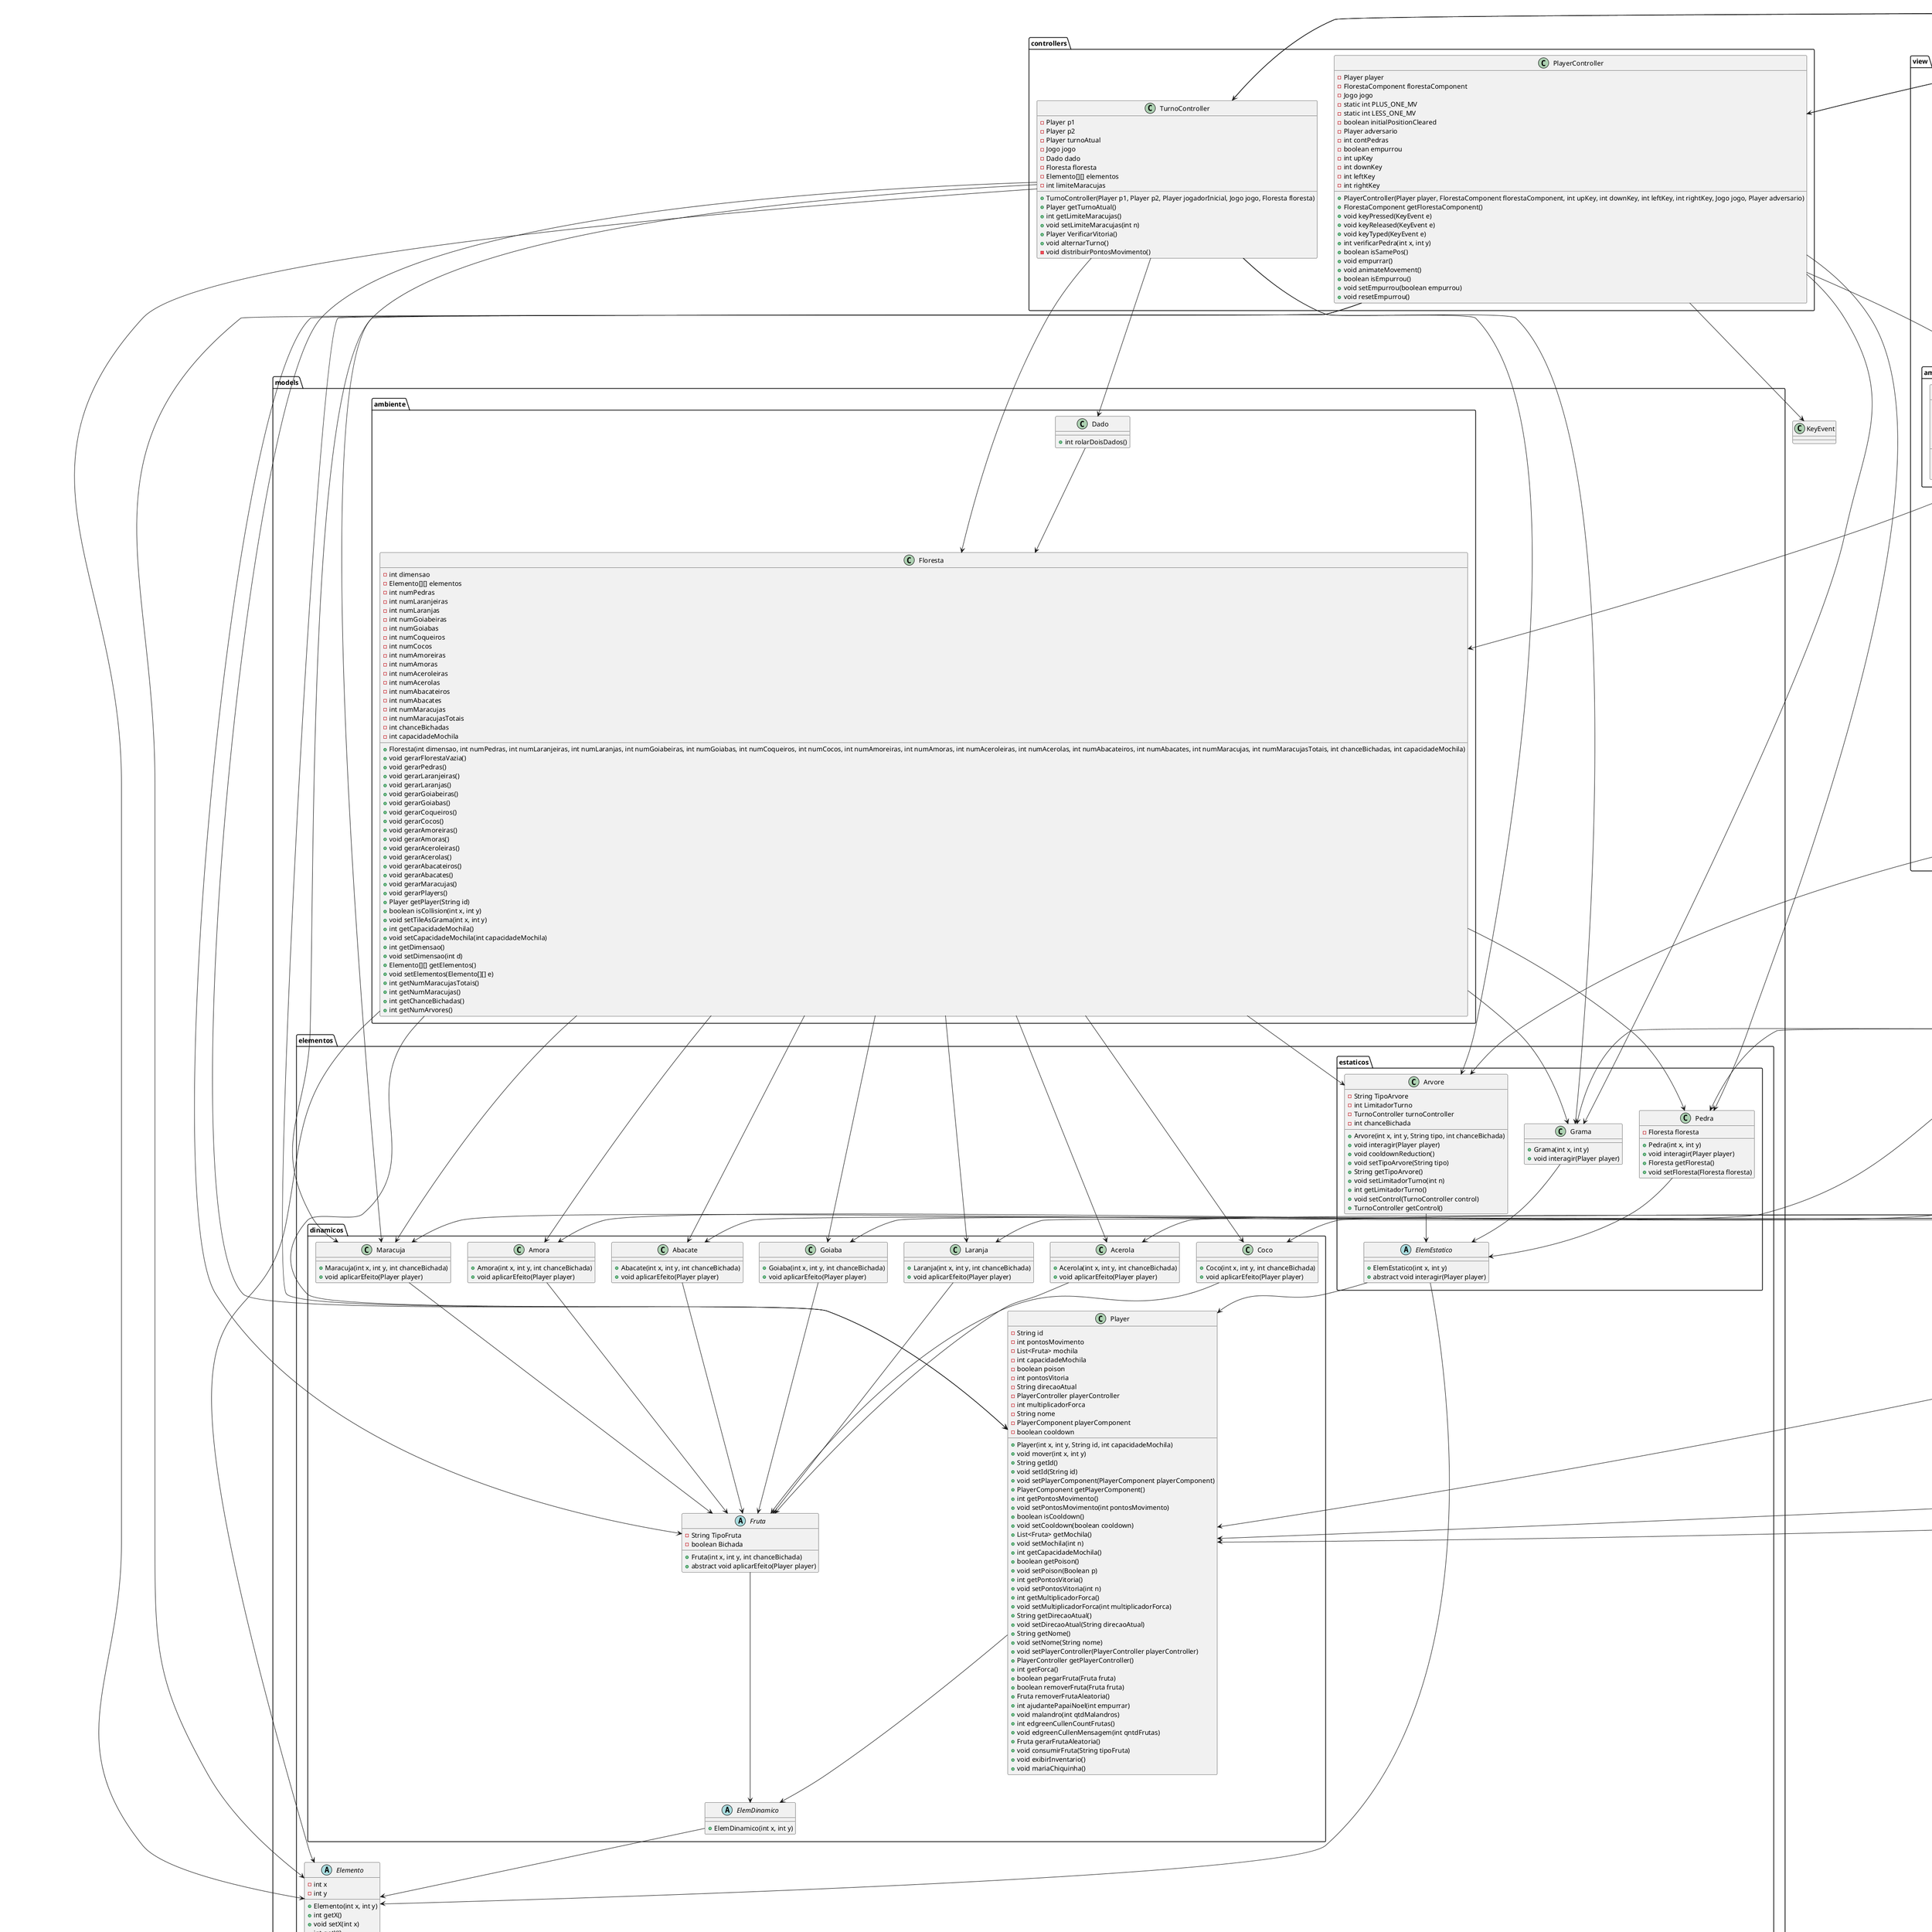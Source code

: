 @startuml Cata_Frutas

package controllers {
    class PlayerController {
        -Player player
        -FlorestaComponent florestaComponent
        -Jogo jogo
        -static int PLUS_ONE_MV
        -static int LESS_ONE_MV
        -boolean initialPositionCleared
        -Player adversario
        -int contPedras
        -boolean empurrou
        -int upKey
        -int downKey
        -int leftKey
        -int rightKey
        +PlayerController(Player player, FlorestaComponent florestaComponent, int upKey, int downKey, int leftKey, int rightKey, Jogo jogo, Player adversario)
        +FlorestaComponent getFlorestaComponent()
        +void keyPressed(KeyEvent e)
        +void keyReleased(KeyEvent e)
        +void keyTyped(KeyEvent e)
        +int verificarPedra(int x, int y)
        +boolean isSamePos()
        +void empurrar()
        +void animateMovement()
        +boolean isEmpurrou()
        +void setEmpurrou(boolean empurrou)
        +void resetEmpurrou()
    }

    class TurnoController {
        -Player p1
        -Player p2
        -Player turnoAtual
        -Jogo jogo
        -Dado dado
        -Floresta floresta
        -Elemento[][] elementos
        -int limiteMaracujas
        +TurnoController(Player p1, Player p2, Player jogadorInicial, Jogo jogo, Floresta floresta)
        +Player getTurnoAtual()
        +int getLimiteMaracujas()
        +void setLimiteMaracujas(int n)
        +Player VerificarVitoria()
        +void alternarTurno()
        -void distribuirPontosMovimento()
    }
}

package view.elementos.dinamico {
    class MaracujaComponent {
        -Maracuja maracuja
        -Image imagemMaracuja
        +MaracujaComponent(Maracuja m)
        +void desenhar(Graphics g, int x, int y, int cellSize)
        +Maracuja getMaracuja()
        +void setMaracuja(Maracuja m)
        +Image getImageMaracuja()
        +void setImagemMaracuja(Image imgM)
    }

    class LaranjaComponent {
        -Laranja laranja
        -Image imagemLaranja
        +LaranjaComponent(Laranja l)
        +void desenhar(Graphics g, int x, int y, int cellSize)
        +Laranja getLaranja()
        +void setLaranja(Laranja l)
        +Image getImageLaranja()
        +void setImagemLaranja(Image imgL)
    }

    class AcerolaComponent {
        -Acerola acerola
        -Image imagemAcerola
        +AcerolaComponent(Acerola l)
        +void desenhar(Graphics g, int x, int y, int cellSize)
        +Acerola getAcerola()
        +void setAcerola(Acerola a)
        +Image getImageAcerola()
        +void setImagemAcerola(Image imgL)
    }

    class AbacateComponent {
        -Abacate abacate
        -Image imagemAbacate
        +AbacateComponent(Abacate a)
        +void desenhar(Graphics g, int x, int y, int cellSize)
        +Abacate getAbacate()
        +void setAbacate(Abacate abacate)
        +Image getImageAbacate()
        +void setImagemAbacate(Image imagemAbacate)
    }

    class PlayerComponent {
        -Player player
        -Image imagemPlayer
        -int animationIndex
        +PlayerComponent(Player p)
        +int getImageByPlayer()
        +Image getImagemPlayer()
        +void desenhar(Graphics g, int x, int y, int cellSize)
        +void updateAnimation()
        +Player getPlayer()
        +void setPlayer(Player player)
    }

    class GoiabaComponent {
        -Goiaba Goiaba
        -Image imagemGoiaba
        +GoiabaComponent(Goiaba c)
        +void desenhar(Graphics g, int x, int y, int cellSize)
        +Goiaba getGoiaba()
        +void setGoiaba(Goiaba Goiaba)
        +Image getImageGoiaba()
        +void setImagemGoiaba(Image imagemGoiaba)
    }

    class AmoraComponent {
        -Amora Amora
        -Image imagemAmora
        +AmoraComponent(Amora l)
        +void desenhar(Graphics g, int x, int y, int cellSize)
        +Amora getAmora()
        +void setAmora(Amora l)
        +Image getImageAmora()
        +void setImagemAmora(Image imgL)
    }

    class CocoComponent {
        -Coco coco
        -Image imagemCoco
        +CocoComponent(Coco c)
        +void desenhar(Graphics g, int x, int y, int cellSize)
        +Coco getCoco()
        +void setCoco(Coco coco)
        +Image getImageCoco()
        +void setImagemCoco(Image imagemCoco)
    }
}

package view.ambiente {
    class FlorestaComponent {
        -Floresta floresta
        -PlayerComponent p1Component
        -PlayerComponent p2Component
        -Image background
        -static final int CELL_SIZE
        +FlorestaComponent(Floresta floresta, PlayerComponent p1Component, PlayerComponent p2Component)
        +void paintComponent(Graphics g)
        +Floresta getFloresta()
    }
}

package view.elementos.estatico {
    class ArvoreComponent {
        -Arvore arvore
        -Image imagemArvore
        +ArvoreComponent(Arvore a)
        +void desenhar(Graphics g, int x, int y, int cellSize)
        +Arvore getArvore()
        +void setArvore(Arvore a)
        +Image getImageArvore()
        +void setImagemArvore(Image imagemArvore)
    }

    class PedraComponent {
        -Pedra pedra
        -Image imagemPedra
        +PedraComponent(Pedra p)
        +void desenhar(Graphics g, int x, int y, int cellSize)
        +Pedra getPedra()
        +void setPedra(Pedra pedra)
        +Image getImagePedra()
        +void setImagemPedra(Image imagemPedra)
    }

    class GramaComponent {
        -Grama grama
        -Image imagemGrama
        +GramaComponent(Grama g)
        +void desenhar(Graphics g, int x, int y, int cellSize)
        +Grama getGrama()
        +void setGrama(Grama grama)
    }
}

package view {
    class Jogo {
        -static final int CELL_SIZE
        -static final int WIDTH_OVER
        -static final int HEIGHT_OVER
        -static final int DIMENSAO_MIN
        -static final int DIMENSAO_MAX
        -Player p1
        -Player p2
        -String p1Name
        -String p2Name
        -PlayerController p1Controller
        -PlayerController p2Controller
        -TurnoController turnoController
        -JLabel turnoLabel
        -MapaUtils mapaUtils
        +Jogo(JFrame menuInicial, String p1Name, String p2Name)
        +void atualizarControlador(Player turnoAtual)
        +TurnoController getTurnoController()
        +String getP1Name()
        +String getP2Name()
        +void atualizarTurnoLabel()
        +void infoInterface()
    }

    class Tutorial {
        -JButton buttonVoltar
        -JLabel imgTutorial
        +Tutorial(JFrame menuInicial)
        -void aparencia()
        -void configB(JFrame menuInicial)
    }

    class MenuVitoria {
        -JButton buttonFinalizar
        -JLabel texto
        -JLabel vencedorIcon
        -Player vencedor
        -ImageIcon[] characterImages
        +MenuVitoria(Player vencedor)
        -void configFrame()
        -void configUI()
        -void buttonListeners()
        -ImageIcon getVencedorIcon()
    }

    class MenuInicial {
        -JButton buttonIniciarJogo
        -JButton buttonMenuMapas
        -JButton buttonTutorial
        -JLabel logoLabel
        +MenuInicial()
        -void configFrame()
        -void configUI()
        -void buttonListeners()
    }

    class MenuMapas {
        -JButton[] slots
        -File diretorioMapas
        +MenuMapas(JFrame menuInicial)
        -int qntdMinElementos(int dimensao)
        -int qntdMaxElementos(int dimensao)
        -int qntdMinMaracuja(int dimensao)
        -int qntdMaxMaracuja(int dimensao)
    }

    class CharacterSelectionScreen {
        -JLabel characterImageLabel
        -JLabel nameLabel
        -JLabel originLabel
        -JLabel modiferLabel
        -JTextArea descriptionArea
        -JTextArea modiferArea
        -JButton nextButton
        -JButton prevButton
        -JButton confirmButton
        -String[] characterNames
        -String[] characterOrigins
        -String[] characterNameHab
        -String[] characterDescriptions
        -String[] charactersModifiers
        -ImageIcon[] characterImages
        -int currentCharacterIndex
        +CharacterSelectionScreen(JFrame menuInicial, int pIndex, String p1Name)
        -void updateCharacterInfo()
    }
}

package view.elementos {
    abstract class ElementoComponent {
        +ElementoComponent()
        +abstract void desenhar(Graphics g, int x, int y, int cellSize)
    }

    class ElementoComponentFactory {
        +static ElementoComponent criarComponente(Elemento elemento)
    }
}

package models.ambiente {
    class Floresta {
        -int dimensao
        -Elemento[][] elementos
        -int numPedras
        -int numLaranjeiras
        -int numLaranjas
        -int numGoiabeiras
        -int numGoiabas
        -int numCoqueiros
        -int numCocos
        -int numAmoreiras
        -int numAmoras
        -int numAceroleiras
        -int numAcerolas
        -int numAbacateiros
        -int numAbacates
        -int numMaracujas
        -int numMaracujasTotais
        -int chanceBichadas
        -int capacidadeMochila
        +Floresta(int dimensao, int numPedras, int numLaranjeiras, int numLaranjas, int numGoiabeiras, int numGoiabas, int numCoqueiros, int numCocos, int numAmoreiras, int numAmoras, int numAceroleiras, int numAcerolas, int numAbacateiros, int numAbacates, int numMaracujas, int numMaracujasTotais, int chanceBichadas, int capacidadeMochila)
        +void gerarFlorestaVazia()
        +void gerarPedras()
        +void gerarLaranjeiras()
        +void gerarLaranjas()
        +void gerarGoiabeiras()
        +void gerarGoiabas()
        +void gerarCoqueiros()
        +void gerarCocos()
        +void gerarAmoreiras()
        +void gerarAmoras()
        +void gerarAceroleiras()
        +void gerarAcerolas()
        +void gerarAbacateiros()
        +void gerarAbacates()
        +void gerarMaracujas()
        +void gerarPlayers()
        +Player getPlayer(String id)
        +boolean isCollision(int x, int y)
        +void setTileAsGrama(int x, int y)
        +int getCapacidadeMochila()
        +void setCapacidadeMochila(int capacidadeMochila)
        +int getDimensao()
        +void setDimensao(int d)
        +Elemento[][] getElementos()
        +void setElementos(Elemento[][] e)
        +int getNumMaracujasTotais()
        +int getNumMaracujas()
        +int getChanceBichadas()
        +int getNumArvores()
    }

    class Dado {
        +int rolarDoisDados()
    }
}

package utils {
    class MapaUtils {
        +int lerDimensaoDoMapa(File arquivoMapa)
        +int lerNumPedrasDoMapa(File arquivoMapa)
        +int lerNumLaranjeirasDoMapa(File arquivoMapa)
        +int lerNumLaranjas(File arquivoMapa)
        +int lerNumGoiabeirasDoMapa(File arquivoMapa)
        +int lerNumGoiabasDoMapa(File arquivoMapa)
        +int lerNumCoqueirosDoMapa(File arquivoMapa)
        +int lerNumCocosDoMapa(File arquivoMapa)
        +int lerNumAmoreirasDoMapa(File arquivoMapa)
        +int lerNumAmorasDoMapa(File arquivoMapa)
        +int lerNumAceroleirasDoMapa(File arquivoMapa)
        +int lerNumAcerolasDoMapa(File arquivoMapa)
        +int lerNumAbacateirosDoMapa(File arquivoMapa)
        +int lerNumAbacatesDoMapa(File arquivoMapa)
        +int lerChanceBichadas(File arquivoMapa)
        +int lerNumMaracujas(File arquivoMapa)
        +int lerCapacidadeMochila(File arquivoMapa)
        +int lerNumMaracujasTotais(File arquivoMapa)
    }
}

package models.elementos {
    abstract class Elemento {
        -int x
        -int y
        +Elemento(int x, int y)
        +int getX()
        +void setX(int x)
        +int getY()
        +void setY(int y)
    }
}

package models.elementos.estaticos {
    abstract class ElemEstatico {
        +ElemEstatico(int x, int y)
        +abstract void interagir(Player player)
    }

    class Pedra {
        -Floresta floresta
        +Pedra(int x, int y)
        +void interagir(Player player)
        +Floresta getFloresta()
        +void setFloresta(Floresta floresta)
    }

    class Grama {
        +Grama(int x, int y)
        +void interagir(Player player)
    }

    class Arvore {
        -String TipoArvore
        -int LimitadorTurno
        -TurnoController turnoController
        -int chanceBichada
        +Arvore(int x, int y, String tipo, int chanceBichada)
        +void interagir(Player player)
        +void cooldownReduction()
        +void setTipoArvore(String tipo)
        +String getTipoArvore()
        +void setLimitadorTurno(int n)
        +int getLimitadorTurno()
        +void setControl(TurnoController control)
        +TurnoController getControl()
    }
}

package models.elementos.dinamicos {
    abstract class ElemDinamico {
        +ElemDinamico(int x, int y)
    }

    abstract class Fruta {
        -String TipoFruta
        -boolean Bichada
        +Fruta(int x, int y, int chanceBichada)
        +abstract void aplicarEfeito(Player player)
    }

    class Abacate {
        +Abacate(int x, int y, int chanceBichada)
        +void aplicarEfeito(Player player)
    }

    class Coco {
        +Coco(int x, int y, int chanceBichada)
        +void aplicarEfeito(Player player)
    }

    class Amora {
        +Amora(int x, int y, int chanceBichada)
        +void aplicarEfeito(Player player)
    }

    class Acerola {
        +Acerola(int x, int y, int chanceBichada)
        +void aplicarEfeito(Player player)
    }

    class Maracuja {
        +Maracuja(int x, int y, int chanceBichada)
        +void aplicarEfeito(Player player)
    }

    class Laranja {
        +Laranja(int x, int y, int chanceBichada)
        +void aplicarEfeito(Player player)
    }

    class Goiaba {
        +Goiaba(int x, int y, int chanceBichada)
        +void aplicarEfeito(Player player)
    }

    class Player {
        -String id
        -int pontosMovimento
        -List<Fruta> mochila
        -int capacidadeMochila
        -boolean poison
        -int pontosVitoria
        -String direcaoAtual
        -PlayerController playerController
        -int multiplicadorForca
        -String nome
        -PlayerComponent playerComponent
        -boolean cooldown
        +Player(int x, int y, String id, int capacidadeMochila)
        +void mover(int x, int y)
        +String getId()
        +void setId(String id)
        +void setPlayerComponent(PlayerComponent playerComponent)
        +PlayerComponent getPlayerComponent()
        +int getPontosMovimento()
        +void setPontosMovimento(int pontosMovimento)
        +boolean isCooldown()
        +void setCooldown(boolean cooldown)
        +List<Fruta> getMochila()
        +void setMochila(int n)
        +int getCapacidadeMochila()
        +boolean getPoison()
        +void setPoison(Boolean p)
        +int getPontosVitoria()
        +void setPontosVitoria(int n)
        +int getMultiplicadorForca()
        +void setMultiplicadorForca(int multiplicadorForca)
        +String getDirecaoAtual()
        +void setDirecaoAtual(String direcaoAtual)
        +String getNome()
        +void setNome(String nome)
        +void setPlayerController(PlayerController playerController)
        +PlayerController getPlayerController()
        +int getForca()
        +boolean pegarFruta(Fruta fruta)
        +boolean removerFruta(Fruta fruta)
        +Fruta removerFrutaAleatoria()
        +int ajudantePapaiNoel(int empurrar)
        +void malandro(int qtdMalandros)
        +int edgreenCullenCountFrutas()
        +void edgreenCullenMensagem(int qntdFrutas)
        +Fruta gerarFrutaAleatoria()
        +void consumirFruta(String tipoFruta)
        +void exibirInventario()
        +void mariaChiquinha()
    }
}


Floresta --> Elemento
Floresta --> Player
Floresta --> Pedra
Floresta --> Laranja
Floresta --> Goiaba
Floresta --> Coco
Floresta --> Amora
Floresta --> Acerola
Floresta --> Abacate
Floresta --> Maracuja
Floresta --> Arvore
Floresta --> Grama

Dado --> Floresta

MapaUtils --> File

ElemEstatico --> Elemento
ElemEstatico --> Player

ElemDinamico --> Elemento
Pedra --> ElemEstatico
Grama --> ElemEstatico
Arvore --> ElemEstatico

Fruta --> ElemDinamico
Abacate --> Fruta
Coco --> Fruta
Amora --> Fruta
Acerola --> Fruta
Maracuja --> Fruta
Laranja --> Fruta
Goiaba --> Fruta

Player --> ElemDinamico
MaracujaComponent --> Maracuja
LaranjaComponent --> Laranja
AcerolaComponent --> Acerola
AbacateComponent --> Abacate
PlayerComponent --> Player
GoiabaComponent --> Goiaba
AmoraComponent --> Amora
CocoComponent --> Coco

FlorestaComponent --> Floresta
FlorestaComponent --> PlayerComponent

ArvoreComponent --> Arvore
PedraComponent --> Pedra
GramaComponent --> Grama

PlayerController --> FlorestaComponent
PlayerController --> Player
PlayerController --> Jogo
PlayerController --> KeyEvent
PlayerController --> Elemento
PlayerController --> Pedra
PlayerController --> Fruta
PlayerController --> Maracuja
PlayerController --> Grama

TurnoController --> Player
TurnoController --> Jogo
TurnoController --> Dado
TurnoController --> Floresta
TurnoController --> Elemento
TurnoController --> Maracuja
TurnoController --> Arvore
TurnoController --> Grama
TurnoController --> MenuVitoria

Jogo --> PlayerController
Jogo --> TurnoController
Jogo --> Player
Jogo --> FlorestaComponent
Jogo --> MapaUtils

Tutorial --> JFrame
MenuVitoria --> JFrame
MenuVitoria --> Player
MenuInicial --> JFrame
MenuMapas --> JFrame
CharacterSelectionScreen --> JFrame

ElementoComponentFactory --> ElementoComponent
ElementoComponentFactory --> GramaComponent
ElementoComponentFactory --> PedraComponent
ElementoComponentFactory --> PlayerComponent
ElementoComponentFactory --> ArvoreComponent
ElementoComponentFactory --> LaranjaComponent
ElementoComponentFactory --> MaracujaComponent
ElementoComponentFactory --> AbacateComponent
ElementoComponentFactory --> AcerolaComponent
ElementoComponentFactory --> AmoraComponent
ElementoComponentFactory --> CocoComponent
ElementoComponentFactory --> GoiabaComponent

ElementoComponent <|-- MaracujaComponent
ElementoComponent <|-- LaranjaComponent
ElementoComponent <|-- AcerolaComponent
ElementoComponent <|-- AbacateComponent
ElementoComponent <|-- PlayerComponent
ElementoComponent <|-- GoiabaComponent
ElementoComponent <|-- AmoraComponent
ElementoComponent <|-- CocoComponent
ElementoComponent <|-- ArvoreComponent
ElementoComponent <|-- PedraComponent
ElementoComponent <|-- GramaComponent

@enduml
